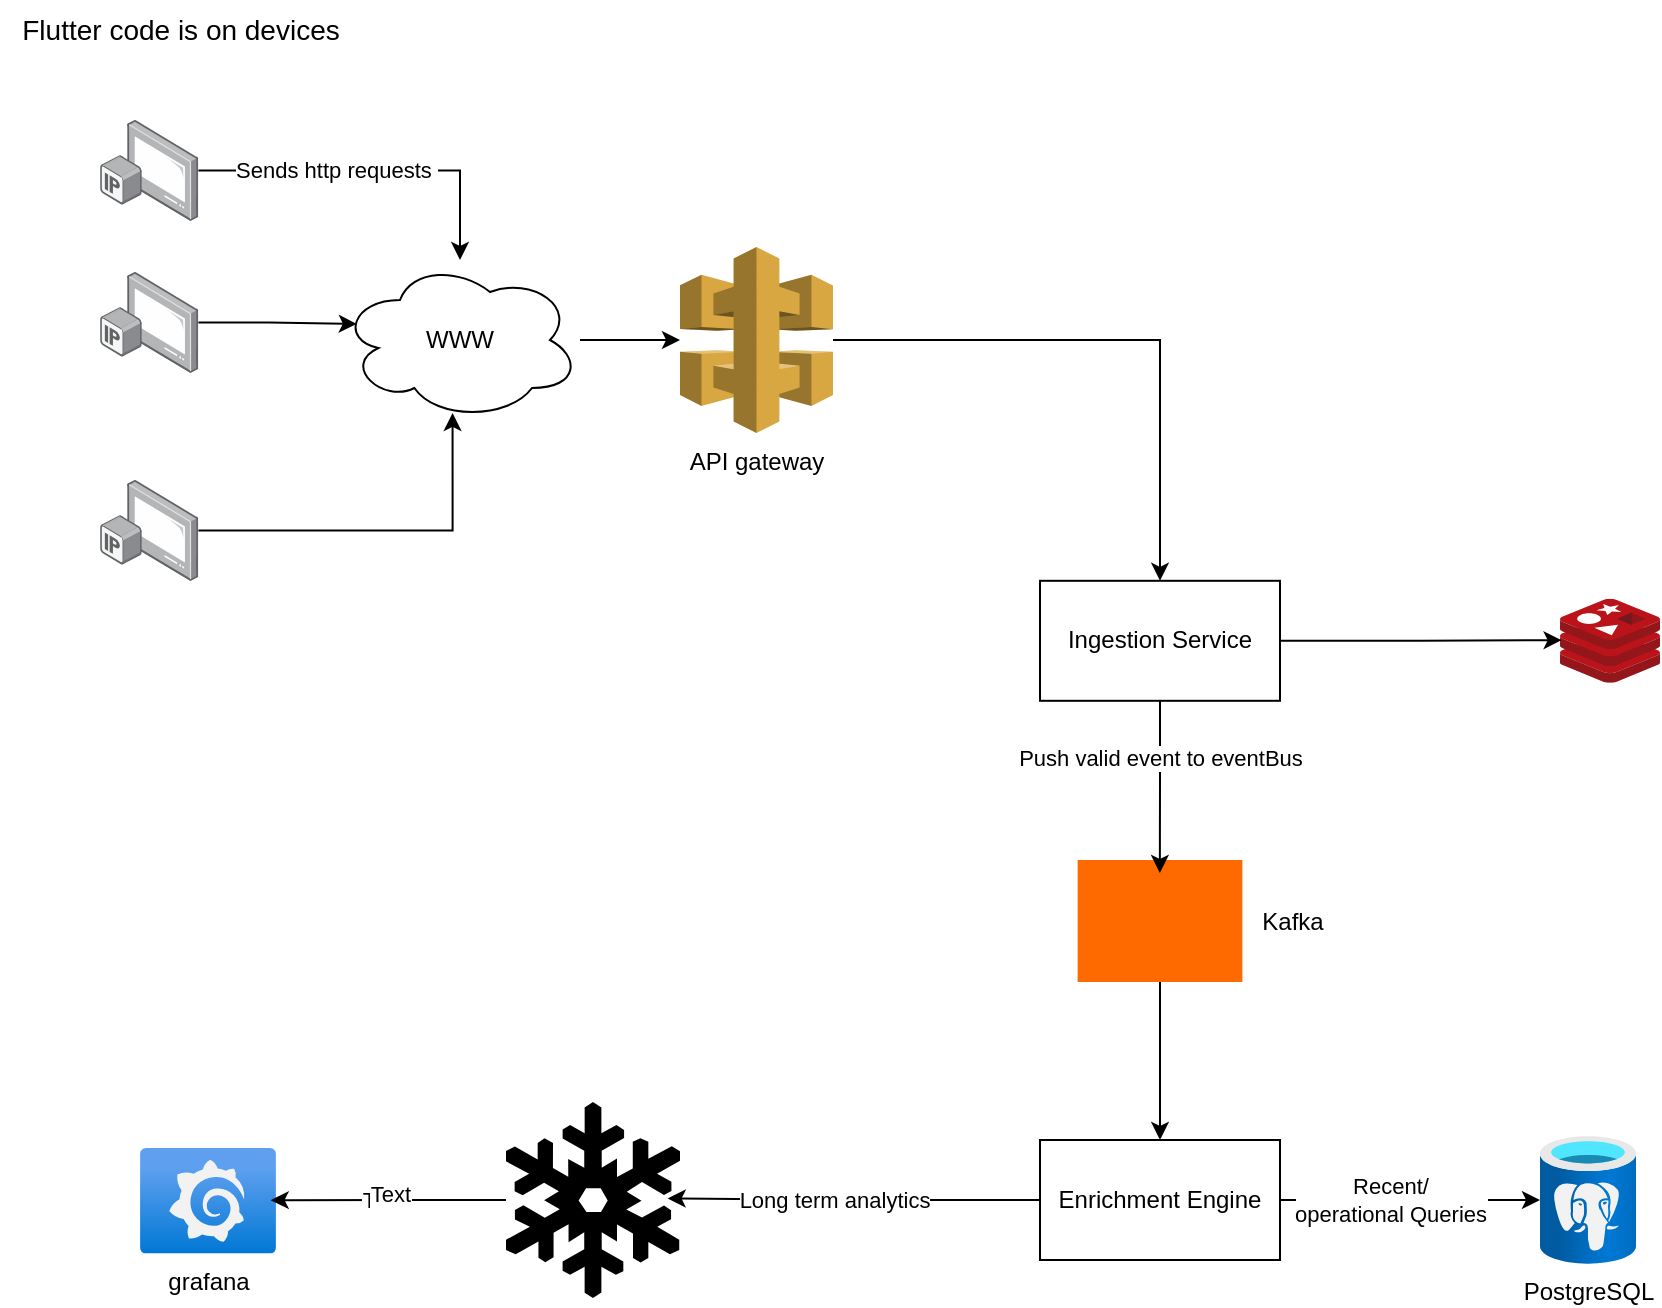 <mxfile version="27.1.6">
  <diagram name="Page-1" id="I6Y-wbk0YoKE_FTUJRvd">
    <mxGraphModel dx="2101" dy="667" grid="1" gridSize="10" guides="1" tooltips="1" connect="1" arrows="1" fold="1" page="1" pageScale="1" pageWidth="850" pageHeight="1100" math="0" shadow="0">
      <root>
        <mxCell id="0" />
        <mxCell id="1" parent="0" />
        <mxCell id="Hzrix0PqcfKvZ3qZCdGW-19" style="edgeStyle=orthogonalEdgeStyle;rounded=0;orthogonalLoop=1;jettySize=auto;html=1;" edge="1" parent="1" source="Hzrix0PqcfKvZ3qZCdGW-1" target="Hzrix0PqcfKvZ3qZCdGW-18">
          <mxGeometry relative="1" as="geometry" />
        </mxCell>
        <mxCell id="Hzrix0PqcfKvZ3qZCdGW-1" value="WWW" style="ellipse;shape=cloud;whiteSpace=wrap;html=1;" vertex="1" parent="1">
          <mxGeometry x="160" y="200.0" width="120" height="80" as="geometry" />
        </mxCell>
        <mxCell id="Hzrix0PqcfKvZ3qZCdGW-9" style="edgeStyle=orthogonalEdgeStyle;rounded=0;orthogonalLoop=1;jettySize=auto;html=1;" edge="1" parent="1" source="Hzrix0PqcfKvZ3qZCdGW-6" target="Hzrix0PqcfKvZ3qZCdGW-1">
          <mxGeometry relative="1" as="geometry" />
        </mxCell>
        <mxCell id="Hzrix0PqcfKvZ3qZCdGW-15" value="Sends http requests&amp;nbsp;" style="edgeLabel;html=1;align=center;verticalAlign=middle;resizable=0;points=[];" vertex="1" connectable="0" parent="Hzrix0PqcfKvZ3qZCdGW-9">
          <mxGeometry x="-0.591" y="1" relative="1" as="geometry">
            <mxPoint x="33" y="1" as="offset" />
          </mxGeometry>
        </mxCell>
        <mxCell id="Hzrix0PqcfKvZ3qZCdGW-6" value="" style="image;points=[];aspect=fixed;html=1;align=center;shadow=0;dashed=0;image=img/lib/allied_telesis/computer_and_terminals/IP_TV.svg;" vertex="1" parent="1">
          <mxGeometry x="40" y="130" width="49.2" height="50.4" as="geometry" />
        </mxCell>
        <mxCell id="Hzrix0PqcfKvZ3qZCdGW-8" value="" style="image;points=[];aspect=fixed;html=1;align=center;shadow=0;dashed=0;image=img/lib/allied_telesis/computer_and_terminals/IP_TV.svg;" vertex="1" parent="1">
          <mxGeometry x="40" y="310" width="49.2" height="50.4" as="geometry" />
        </mxCell>
        <mxCell id="Hzrix0PqcfKvZ3qZCdGW-11" style="edgeStyle=orthogonalEdgeStyle;rounded=0;orthogonalLoop=1;jettySize=auto;html=1;entryX=0.469;entryY=0.956;entryDx=0;entryDy=0;entryPerimeter=0;" edge="1" parent="1" source="Hzrix0PqcfKvZ3qZCdGW-8" target="Hzrix0PqcfKvZ3qZCdGW-1">
          <mxGeometry relative="1" as="geometry" />
        </mxCell>
        <mxCell id="Hzrix0PqcfKvZ3qZCdGW-14" style="edgeStyle=orthogonalEdgeStyle;rounded=0;orthogonalLoop=1;jettySize=auto;html=1;entryX=0.07;entryY=0.4;entryDx=0;entryDy=0;entryPerimeter=0;" edge="1" parent="1" source="Hzrix0PqcfKvZ3qZCdGW-13" target="Hzrix0PqcfKvZ3qZCdGW-1">
          <mxGeometry relative="1" as="geometry">
            <mxPoint x="180" y="235.2" as="targetPoint" />
          </mxGeometry>
        </mxCell>
        <mxCell id="Hzrix0PqcfKvZ3qZCdGW-13" value="" style="image;points=[];aspect=fixed;html=1;align=center;shadow=0;dashed=0;image=img/lib/allied_telesis/computer_and_terminals/IP_TV.svg;" vertex="1" parent="1">
          <mxGeometry x="40" y="206" width="49.2" height="50.4" as="geometry" />
        </mxCell>
        <mxCell id="Hzrix0PqcfKvZ3qZCdGW-21" style="edgeStyle=orthogonalEdgeStyle;rounded=0;orthogonalLoop=1;jettySize=auto;html=1;entryX=0.5;entryY=0;entryDx=0;entryDy=0;" edge="1" parent="1" source="Hzrix0PqcfKvZ3qZCdGW-18" target="Hzrix0PqcfKvZ3qZCdGW-23">
          <mxGeometry relative="1" as="geometry" />
        </mxCell>
        <mxCell id="Hzrix0PqcfKvZ3qZCdGW-18" value="API gateway" style="outlineConnect=0;dashed=0;verticalLabelPosition=bottom;verticalAlign=top;align=center;html=1;shape=mxgraph.aws3.api_gateway;fillColor=#D9A741;gradientColor=none;" vertex="1" parent="1">
          <mxGeometry x="330" y="193.5" width="76.5" height="93" as="geometry" />
        </mxCell>
        <mxCell id="Hzrix0PqcfKvZ3qZCdGW-20" value="" style="points=[];aspect=fixed;html=1;align=center;shadow=0;dashed=0;fillColor=#FF6A00;strokeColor=none;shape=mxgraph.alibaba_cloud.kafka;" vertex="1" parent="1">
          <mxGeometry x="528.83" y="500" width="82.35" height="61" as="geometry" />
        </mxCell>
        <mxCell id="Hzrix0PqcfKvZ3qZCdGW-22" value="Kafka" style="text;html=1;align=center;verticalAlign=middle;resizable=0;points=[];autosize=1;strokeColor=none;fillColor=none;" vertex="1" parent="1">
          <mxGeometry x="611.18" y="515.5" width="50" height="30" as="geometry" />
        </mxCell>
        <mxCell id="Hzrix0PqcfKvZ3qZCdGW-23" value="Ingestion Service" style="rounded=0;whiteSpace=wrap;html=1;" vertex="1" parent="1">
          <mxGeometry x="510" y="360.4" width="120" height="60" as="geometry" />
        </mxCell>
        <mxCell id="Hzrix0PqcfKvZ3qZCdGW-24" style="edgeStyle=orthogonalEdgeStyle;rounded=0;orthogonalLoop=1;jettySize=auto;html=1;entryX=0.499;entryY=0.106;entryDx=0;entryDy=0;entryPerimeter=0;" edge="1" parent="1" source="Hzrix0PqcfKvZ3qZCdGW-23" target="Hzrix0PqcfKvZ3qZCdGW-20">
          <mxGeometry relative="1" as="geometry" />
        </mxCell>
        <mxCell id="Hzrix0PqcfKvZ3qZCdGW-27" value="Push valid event to eventBus" style="edgeLabel;html=1;align=center;verticalAlign=middle;resizable=0;points=[];" vertex="1" connectable="0" parent="Hzrix0PqcfKvZ3qZCdGW-24">
          <mxGeometry x="-0.281" relative="1" as="geometry">
            <mxPoint y="-3" as="offset" />
          </mxGeometry>
        </mxCell>
        <mxCell id="Hzrix0PqcfKvZ3qZCdGW-25" value="" style="image;sketch=0;aspect=fixed;html=1;points=[];align=center;fontSize=12;image=img/lib/mscae/Cache_Redis_Product.svg;" vertex="1" parent="1">
          <mxGeometry x="770" y="369.4" width="50" height="42" as="geometry" />
        </mxCell>
        <mxCell id="Hzrix0PqcfKvZ3qZCdGW-26" style="edgeStyle=orthogonalEdgeStyle;rounded=0;orthogonalLoop=1;jettySize=auto;html=1;entryX=0.016;entryY=0.493;entryDx=0;entryDy=0;entryPerimeter=0;" edge="1" parent="1" source="Hzrix0PqcfKvZ3qZCdGW-23" target="Hzrix0PqcfKvZ3qZCdGW-25">
          <mxGeometry relative="1" as="geometry" />
        </mxCell>
        <mxCell id="Hzrix0PqcfKvZ3qZCdGW-37" style="edgeStyle=orthogonalEdgeStyle;rounded=0;orthogonalLoop=1;jettySize=auto;html=1;" edge="1" parent="1" source="Hzrix0PqcfKvZ3qZCdGW-28" target="Hzrix0PqcfKvZ3qZCdGW-36">
          <mxGeometry relative="1" as="geometry" />
        </mxCell>
        <mxCell id="Hzrix0PqcfKvZ3qZCdGW-38" value="Recent/&lt;br&gt;operational Queries" style="edgeLabel;html=1;align=center;verticalAlign=middle;resizable=0;points=[];" vertex="1" connectable="0" parent="Hzrix0PqcfKvZ3qZCdGW-37">
          <mxGeometry x="-0.162" relative="1" as="geometry">
            <mxPoint as="offset" />
          </mxGeometry>
        </mxCell>
        <mxCell id="Hzrix0PqcfKvZ3qZCdGW-28" value="Enrichment Engine" style="rounded=0;whiteSpace=wrap;html=1;" vertex="1" parent="1">
          <mxGeometry x="510" y="640" width="120" height="60" as="geometry" />
        </mxCell>
        <mxCell id="Hzrix0PqcfKvZ3qZCdGW-29" style="edgeStyle=orthogonalEdgeStyle;rounded=0;orthogonalLoop=1;jettySize=auto;html=1;entryX=0.5;entryY=0;entryDx=0;entryDy=0;" edge="1" parent="1" source="Hzrix0PqcfKvZ3qZCdGW-20" target="Hzrix0PqcfKvZ3qZCdGW-28">
          <mxGeometry relative="1" as="geometry">
            <mxPoint x="570" y="650" as="targetPoint" />
          </mxGeometry>
        </mxCell>
        <mxCell id="Hzrix0PqcfKvZ3qZCdGW-33" value="" style="shape=mxgraph.signs.nature.snowflake;html=1;pointerEvents=1;fillColor=#000000;strokeColor=none;verticalLabelPosition=bottom;verticalAlign=top;align=center;" vertex="1" parent="1">
          <mxGeometry x="243" y="621" width="87" height="98" as="geometry" />
        </mxCell>
        <mxCell id="Hzrix0PqcfKvZ3qZCdGW-34" style="edgeStyle=orthogonalEdgeStyle;rounded=0;orthogonalLoop=1;jettySize=auto;html=1;exitX=0;exitY=0.5;exitDx=0;exitDy=0;entryX=0.929;entryY=0.492;entryDx=0;entryDy=0;entryPerimeter=0;" edge="1" parent="1" source="Hzrix0PqcfKvZ3qZCdGW-28" target="Hzrix0PqcfKvZ3qZCdGW-33">
          <mxGeometry relative="1" as="geometry" />
        </mxCell>
        <mxCell id="Hzrix0PqcfKvZ3qZCdGW-35" value="Long term analytics" style="edgeLabel;html=1;align=center;verticalAlign=middle;resizable=0;points=[];" vertex="1" connectable="0" parent="Hzrix0PqcfKvZ3qZCdGW-34">
          <mxGeometry x="0.218" y="4" relative="1" as="geometry">
            <mxPoint x="10" y="-3" as="offset" />
          </mxGeometry>
        </mxCell>
        <mxCell id="Hzrix0PqcfKvZ3qZCdGW-36" value="PostgreSQL" style="image;aspect=fixed;html=1;points=[];align=center;fontSize=12;image=img/lib/azure2/databases/Azure_Database_PostgreSQL_Server.svg;" vertex="1" parent="1">
          <mxGeometry x="760" y="638" width="48" height="64" as="geometry" />
        </mxCell>
        <mxCell id="Hzrix0PqcfKvZ3qZCdGW-39" value="grafana" style="image;aspect=fixed;html=1;points=[];align=center;fontSize=12;image=img/lib/azure2/other/Grafana.svg;" vertex="1" parent="1">
          <mxGeometry x="60" y="644" width="68" height="52.8" as="geometry" />
        </mxCell>
        <mxCell id="Hzrix0PqcfKvZ3qZCdGW-40" style="edgeStyle=orthogonalEdgeStyle;rounded=0;orthogonalLoop=1;jettySize=auto;html=1;entryX=0.961;entryY=0.494;entryDx=0;entryDy=0;entryPerimeter=0;" edge="1" parent="1" source="Hzrix0PqcfKvZ3qZCdGW-33" target="Hzrix0PqcfKvZ3qZCdGW-39">
          <mxGeometry relative="1" as="geometry" />
        </mxCell>
        <mxCell id="Hzrix0PqcfKvZ3qZCdGW-41" value="Text" style="edgeLabel;html=1;align=center;verticalAlign=middle;resizable=0;points=[];" vertex="1" connectable="0" parent="Hzrix0PqcfKvZ3qZCdGW-40">
          <mxGeometry x="0.245" y="-4" relative="1" as="geometry">
            <mxPoint x="11" y="4" as="offset" />
          </mxGeometry>
        </mxCell>
        <mxCell id="Hzrix0PqcfKvZ3qZCdGW-42" value="Text" style="edgeLabel;html=1;align=center;verticalAlign=middle;resizable=0;points=[];" vertex="1" connectable="0" parent="Hzrix0PqcfKvZ3qZCdGW-40">
          <mxGeometry x="-0.023" y="-3" relative="1" as="geometry">
            <mxPoint x="-1" as="offset" />
          </mxGeometry>
        </mxCell>
        <mxCell id="Hzrix0PqcfKvZ3qZCdGW-43" value="&lt;span style=&quot;font-family: &amp;quot;Google Sans&amp;quot;, Arial, sans-serif; font-size: 14px; text-wrap-mode: wrap;&quot;&gt;Flutter code is on devices&lt;/span&gt;" style="text;html=1;align=center;verticalAlign=middle;resizable=0;points=[];autosize=1;" vertex="1" parent="1">
          <mxGeometry x="-10" y="70" width="180" height="30" as="geometry" />
        </mxCell>
      </root>
    </mxGraphModel>
  </diagram>
</mxfile>

